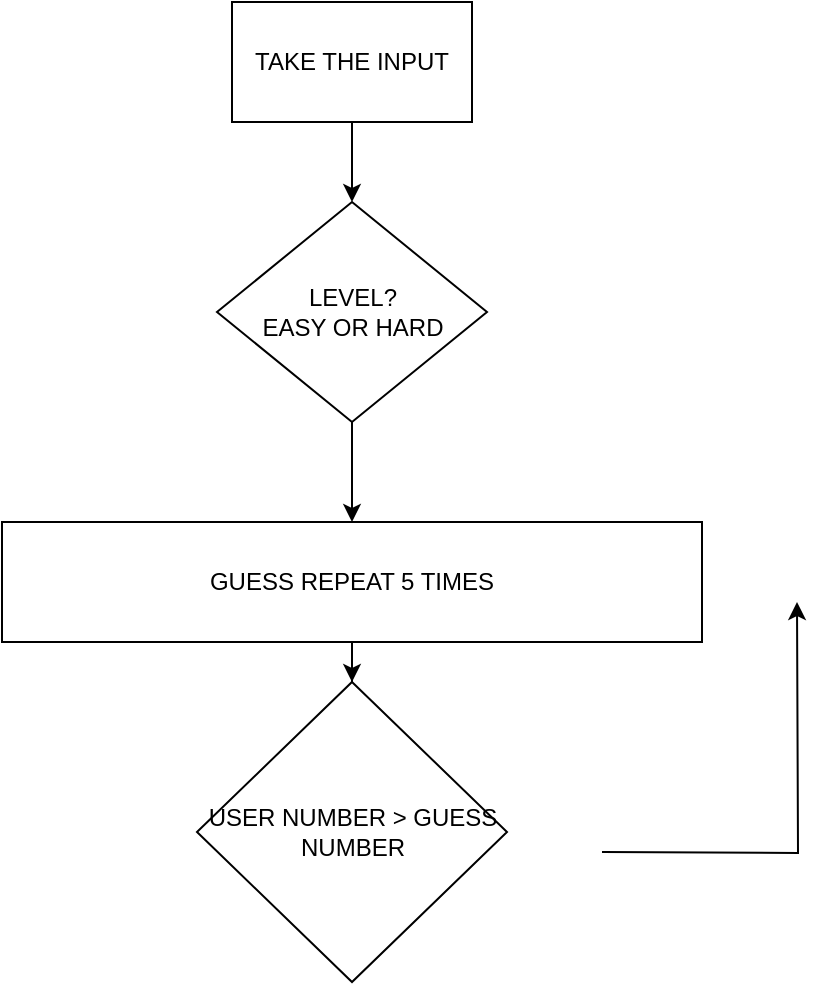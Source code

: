 <mxfile version="24.0.4" type="device">
  <diagram name="Page-1" id="kzgx-i79ovGWx9KXp3sz">
    <mxGraphModel dx="794" dy="412" grid="1" gridSize="10" guides="1" tooltips="1" connect="1" arrows="1" fold="1" page="1" pageScale="1" pageWidth="850" pageHeight="1100" math="0" shadow="0">
      <root>
        <mxCell id="0" />
        <mxCell id="1" parent="0" />
        <mxCell id="E-tv3ElxnRQCsgqTcv-A-8" value="" style="edgeStyle=orthogonalEdgeStyle;rounded=0;orthogonalLoop=1;jettySize=auto;html=1;" edge="1" parent="1" source="E-tv3ElxnRQCsgqTcv-A-1" target="E-tv3ElxnRQCsgqTcv-A-7">
          <mxGeometry relative="1" as="geometry" />
        </mxCell>
        <mxCell id="E-tv3ElxnRQCsgqTcv-A-1" value="TAKE THE INPUT" style="rounded=0;whiteSpace=wrap;html=1;" vertex="1" parent="1">
          <mxGeometry x="305" y="70" width="120" height="60" as="geometry" />
        </mxCell>
        <mxCell id="E-tv3ElxnRQCsgqTcv-A-10" value="" style="edgeStyle=orthogonalEdgeStyle;rounded=0;orthogonalLoop=1;jettySize=auto;html=1;" edge="1" parent="1" source="E-tv3ElxnRQCsgqTcv-A-7" target="E-tv3ElxnRQCsgqTcv-A-9">
          <mxGeometry relative="1" as="geometry" />
        </mxCell>
        <mxCell id="E-tv3ElxnRQCsgqTcv-A-7" value="LEVEL?&lt;br&gt;EASY OR HARD" style="rhombus;whiteSpace=wrap;html=1;rounded=0;" vertex="1" parent="1">
          <mxGeometry x="297.5" y="170" width="135" height="110" as="geometry" />
        </mxCell>
        <mxCell id="E-tv3ElxnRQCsgqTcv-A-14" value="" style="edgeStyle=orthogonalEdgeStyle;rounded=0;orthogonalLoop=1;jettySize=auto;html=1;" edge="1" parent="1" source="E-tv3ElxnRQCsgqTcv-A-9" target="E-tv3ElxnRQCsgqTcv-A-13">
          <mxGeometry relative="1" as="geometry" />
        </mxCell>
        <mxCell id="E-tv3ElxnRQCsgqTcv-A-9" value="GUESS REPEAT 5 TIMES" style="whiteSpace=wrap;html=1;rounded=0;" vertex="1" parent="1">
          <mxGeometry x="190" y="330" width="350" height="60" as="geometry" />
        </mxCell>
        <mxCell id="E-tv3ElxnRQCsgqTcv-A-15" style="edgeStyle=orthogonalEdgeStyle;rounded=0;orthogonalLoop=1;jettySize=auto;html=1;exitX=1;exitY=0.5;exitDx=0;exitDy=0;entryX=1;entryY=0.5;entryDx=0;entryDy=0;" edge="1" parent="1">
          <mxGeometry relative="1" as="geometry">
            <mxPoint x="490" y="495" as="sourcePoint" />
            <mxPoint x="587.5" y="370" as="targetPoint" />
          </mxGeometry>
        </mxCell>
        <mxCell id="E-tv3ElxnRQCsgqTcv-A-13" value="USER NUMBER &amp;gt; GUESS NUMBER" style="rhombus;whiteSpace=wrap;html=1;rounded=0;" vertex="1" parent="1">
          <mxGeometry x="287.5" y="410" width="155" height="150" as="geometry" />
        </mxCell>
      </root>
    </mxGraphModel>
  </diagram>
</mxfile>

